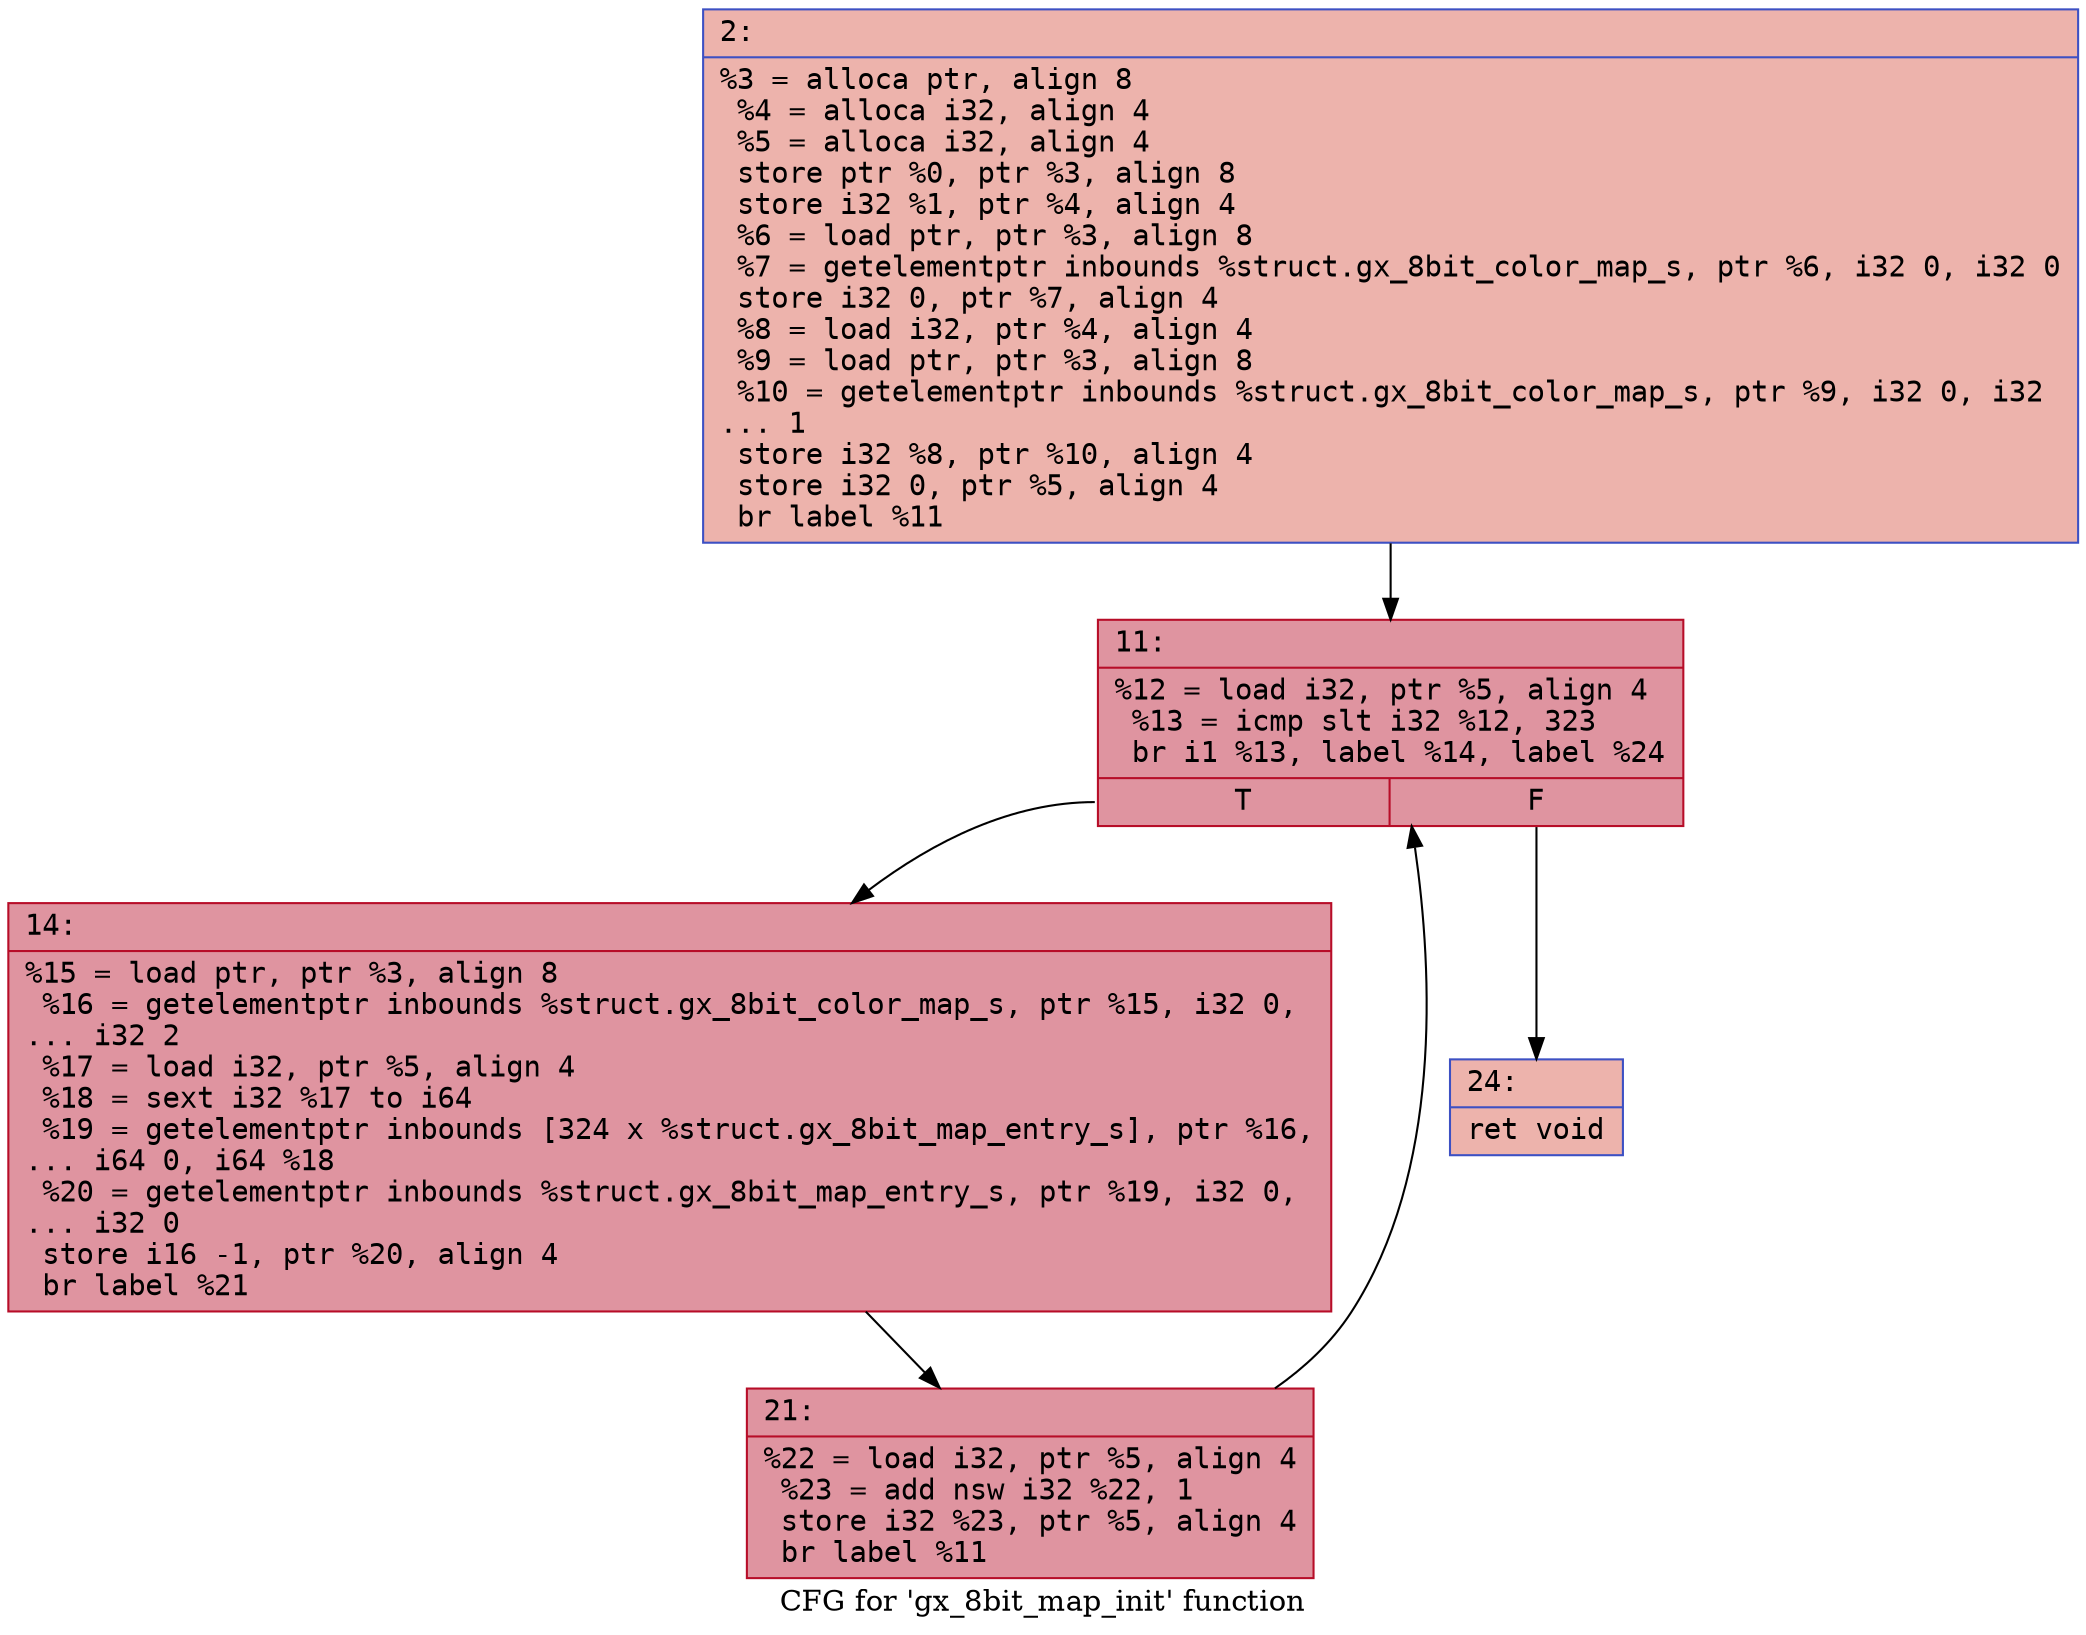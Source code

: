 digraph "CFG for 'gx_8bit_map_init' function" {
	label="CFG for 'gx_8bit_map_init' function";

	Node0x60000060def0 [shape=record,color="#3d50c3ff", style=filled, fillcolor="#d6524470" fontname="Courier",label="{2:\l|  %3 = alloca ptr, align 8\l  %4 = alloca i32, align 4\l  %5 = alloca i32, align 4\l  store ptr %0, ptr %3, align 8\l  store i32 %1, ptr %4, align 4\l  %6 = load ptr, ptr %3, align 8\l  %7 = getelementptr inbounds %struct.gx_8bit_color_map_s, ptr %6, i32 0, i32 0\l  store i32 0, ptr %7, align 4\l  %8 = load i32, ptr %4, align 4\l  %9 = load ptr, ptr %3, align 8\l  %10 = getelementptr inbounds %struct.gx_8bit_color_map_s, ptr %9, i32 0, i32\l... 1\l  store i32 %8, ptr %10, align 4\l  store i32 0, ptr %5, align 4\l  br label %11\l}"];
	Node0x60000060def0 -> Node0x60000060df40[tooltip="2 -> 11\nProbability 100.00%" ];
	Node0x60000060df40 [shape=record,color="#b70d28ff", style=filled, fillcolor="#b70d2870" fontname="Courier",label="{11:\l|  %12 = load i32, ptr %5, align 4\l  %13 = icmp slt i32 %12, 323\l  br i1 %13, label %14, label %24\l|{<s0>T|<s1>F}}"];
	Node0x60000060df40:s0 -> Node0x60000060df90[tooltip="11 -> 14\nProbability 96.88%" ];
	Node0x60000060df40:s1 -> Node0x60000060e030[tooltip="11 -> 24\nProbability 3.12%" ];
	Node0x60000060df90 [shape=record,color="#b70d28ff", style=filled, fillcolor="#b70d2870" fontname="Courier",label="{14:\l|  %15 = load ptr, ptr %3, align 8\l  %16 = getelementptr inbounds %struct.gx_8bit_color_map_s, ptr %15, i32 0,\l... i32 2\l  %17 = load i32, ptr %5, align 4\l  %18 = sext i32 %17 to i64\l  %19 = getelementptr inbounds [324 x %struct.gx_8bit_map_entry_s], ptr %16,\l... i64 0, i64 %18\l  %20 = getelementptr inbounds %struct.gx_8bit_map_entry_s, ptr %19, i32 0,\l... i32 0\l  store i16 -1, ptr %20, align 4\l  br label %21\l}"];
	Node0x60000060df90 -> Node0x60000060dfe0[tooltip="14 -> 21\nProbability 100.00%" ];
	Node0x60000060dfe0 [shape=record,color="#b70d28ff", style=filled, fillcolor="#b70d2870" fontname="Courier",label="{21:\l|  %22 = load i32, ptr %5, align 4\l  %23 = add nsw i32 %22, 1\l  store i32 %23, ptr %5, align 4\l  br label %11\l}"];
	Node0x60000060dfe0 -> Node0x60000060df40[tooltip="21 -> 11\nProbability 100.00%" ];
	Node0x60000060e030 [shape=record,color="#3d50c3ff", style=filled, fillcolor="#d6524470" fontname="Courier",label="{24:\l|  ret void\l}"];
}
